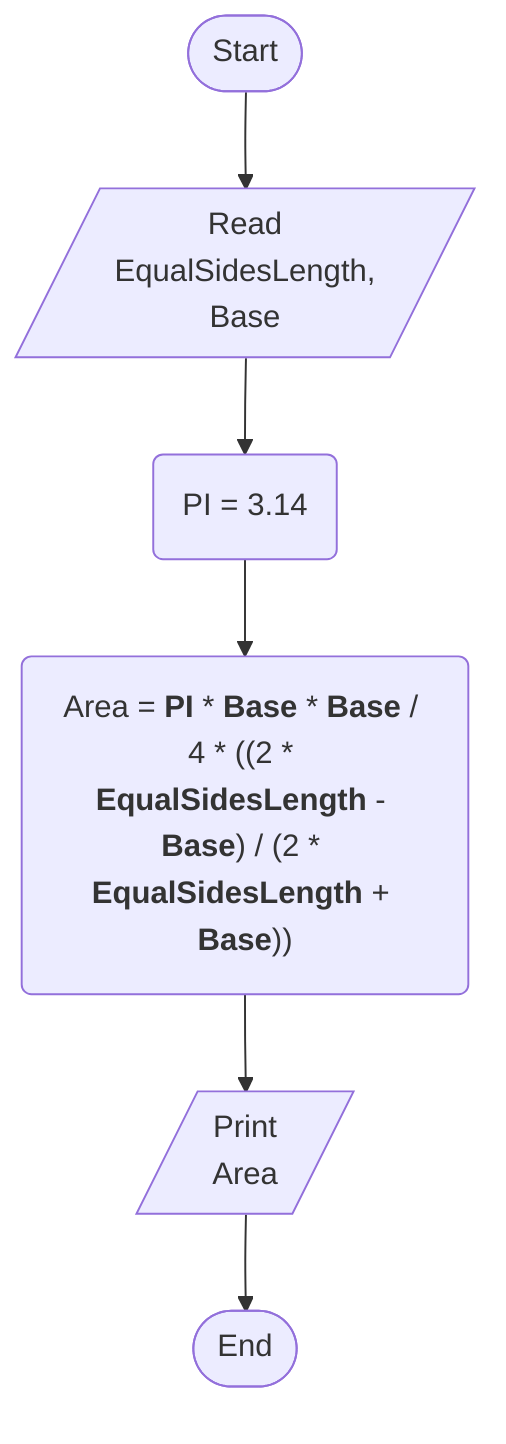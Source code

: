 %% Write a program to calculate circle area Inscribed in an Isosceles, Then print it on screen
%% Steps
%% Step 1: Ask the user to enter (EqualSidesLength, Base)
%% Step 2: PI = 3.14
%% Step 3: Area = PI * Base * Base / 4 * ((2 * EqualSidesLength - Base) / (2 * EqualSidesLength + Base))
%% Step 4: Print Area

flowchart TD
    Start([Start])
    ReadEqualSidesAndBase[/Read\nEqualSidesLength,\nBase/]
    PI(PI = 3.14)
    Area("`Area = **PI** * **Base** * **Base** / 4 * ((2 * **EqualSidesLength** - **Base**) / (2 * **EqualSidesLength** + **Base**))`")
    PrintArea[/Print\nArea/]
    End([End])
    Start --> ReadEqualSidesAndBase --> PI --> Area --> PrintArea --> End